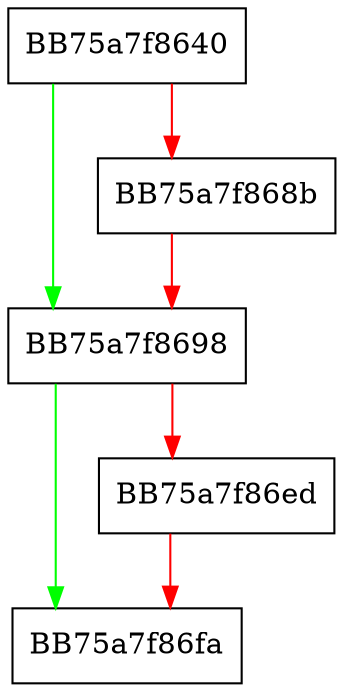 digraph NotifyExpensive {
  node [shape="box"];
  graph [splines=ortho];
  BB75a7f8640 -> BB75a7f8698 [color="green"];
  BB75a7f8640 -> BB75a7f868b [color="red"];
  BB75a7f868b -> BB75a7f8698 [color="red"];
  BB75a7f8698 -> BB75a7f86fa [color="green"];
  BB75a7f8698 -> BB75a7f86ed [color="red"];
  BB75a7f86ed -> BB75a7f86fa [color="red"];
}
